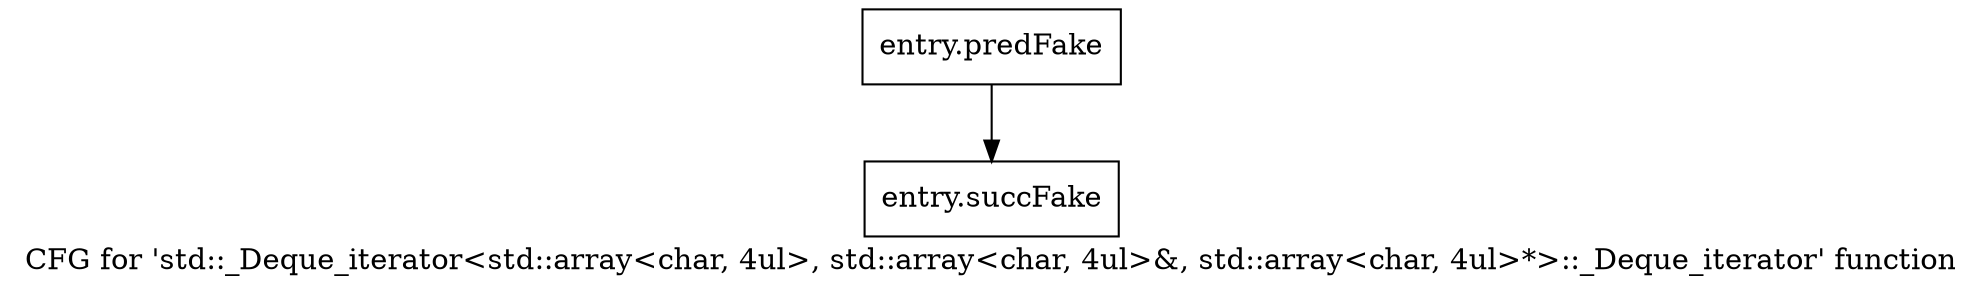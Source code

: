 digraph "CFG for 'std::_Deque_iterator\<std::array\<char, 4ul\>, std::array\<char, 4ul\>&, std::array\<char, 4ul\>*\>::_Deque_iterator' function" {
	label="CFG for 'std::_Deque_iterator\<std::array\<char, 4ul\>, std::array\<char, 4ul\>&, std::array\<char, 4ul\>*\>::_Deque_iterator' function";

	Node0x56cf250 [shape=record,filename="",linenumber="",label="{entry.predFake}"];
	Node0x56cf250 -> Node0x58c2490[ callList="" memoryops="" filename="/tools/Xilinx/Vitis_HLS/2023.1/tps/lnx64/gcc-8.3.0/lib/gcc/x86_64-pc-linux-gnu/8.3.0/../../../../include/c++/8.3.0/bits/stl_deque.h" execusionnum="8"];
	Node0x58c2490 [shape=record,filename="/tools/Xilinx/Vitis_HLS/2023.1/tps/lnx64/gcc-8.3.0/lib/gcc/x86_64-pc-linux-gnu/8.3.0/../../../../include/c++/8.3.0/bits/stl_deque.h",linenumber="150",label="{entry.succFake}"];
}
